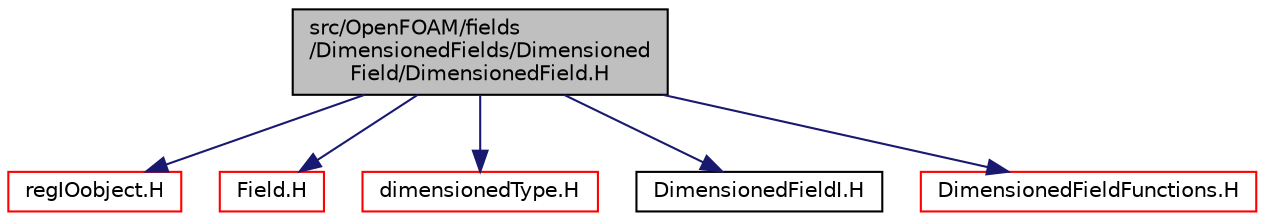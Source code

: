 digraph "src/OpenFOAM/fields/DimensionedFields/DimensionedField/DimensionedField.H"
{
  bgcolor="transparent";
  edge [fontname="Helvetica",fontsize="10",labelfontname="Helvetica",labelfontsize="10"];
  node [fontname="Helvetica",fontsize="10",shape=record];
  Node1 [label="src/OpenFOAM/fields\l/DimensionedFields/Dimensioned\lField/DimensionedField.H",height=0.2,width=0.4,color="black", fillcolor="grey75", style="filled", fontcolor="black"];
  Node1 -> Node2 [color="midnightblue",fontsize="10",style="solid",fontname="Helvetica"];
  Node2 [label="regIOobject.H",height=0.2,width=0.4,color="red",URL="$a08165.html"];
  Node1 -> Node3 [color="midnightblue",fontsize="10",style="solid",fontname="Helvetica"];
  Node3 [label="Field.H",height=0.2,width=0.4,color="red",URL="$a08269.html"];
  Node1 -> Node4 [color="midnightblue",fontsize="10",style="solid",fontname="Helvetica"];
  Node4 [label="dimensionedType.H",height=0.2,width=0.4,color="red",URL="$a08202.html"];
  Node1 -> Node5 [color="midnightblue",fontsize="10",style="solid",fontname="Helvetica"];
  Node5 [label="DimensionedFieldI.H",height=0.2,width=0.4,color="black",URL="$a08219.html"];
  Node1 -> Node6 [color="midnightblue",fontsize="10",style="solid",fontname="Helvetica"];
  Node6 [label="DimensionedFieldFunctions.H",height=0.2,width=0.4,color="red",URL="$a08216.html"];
}
